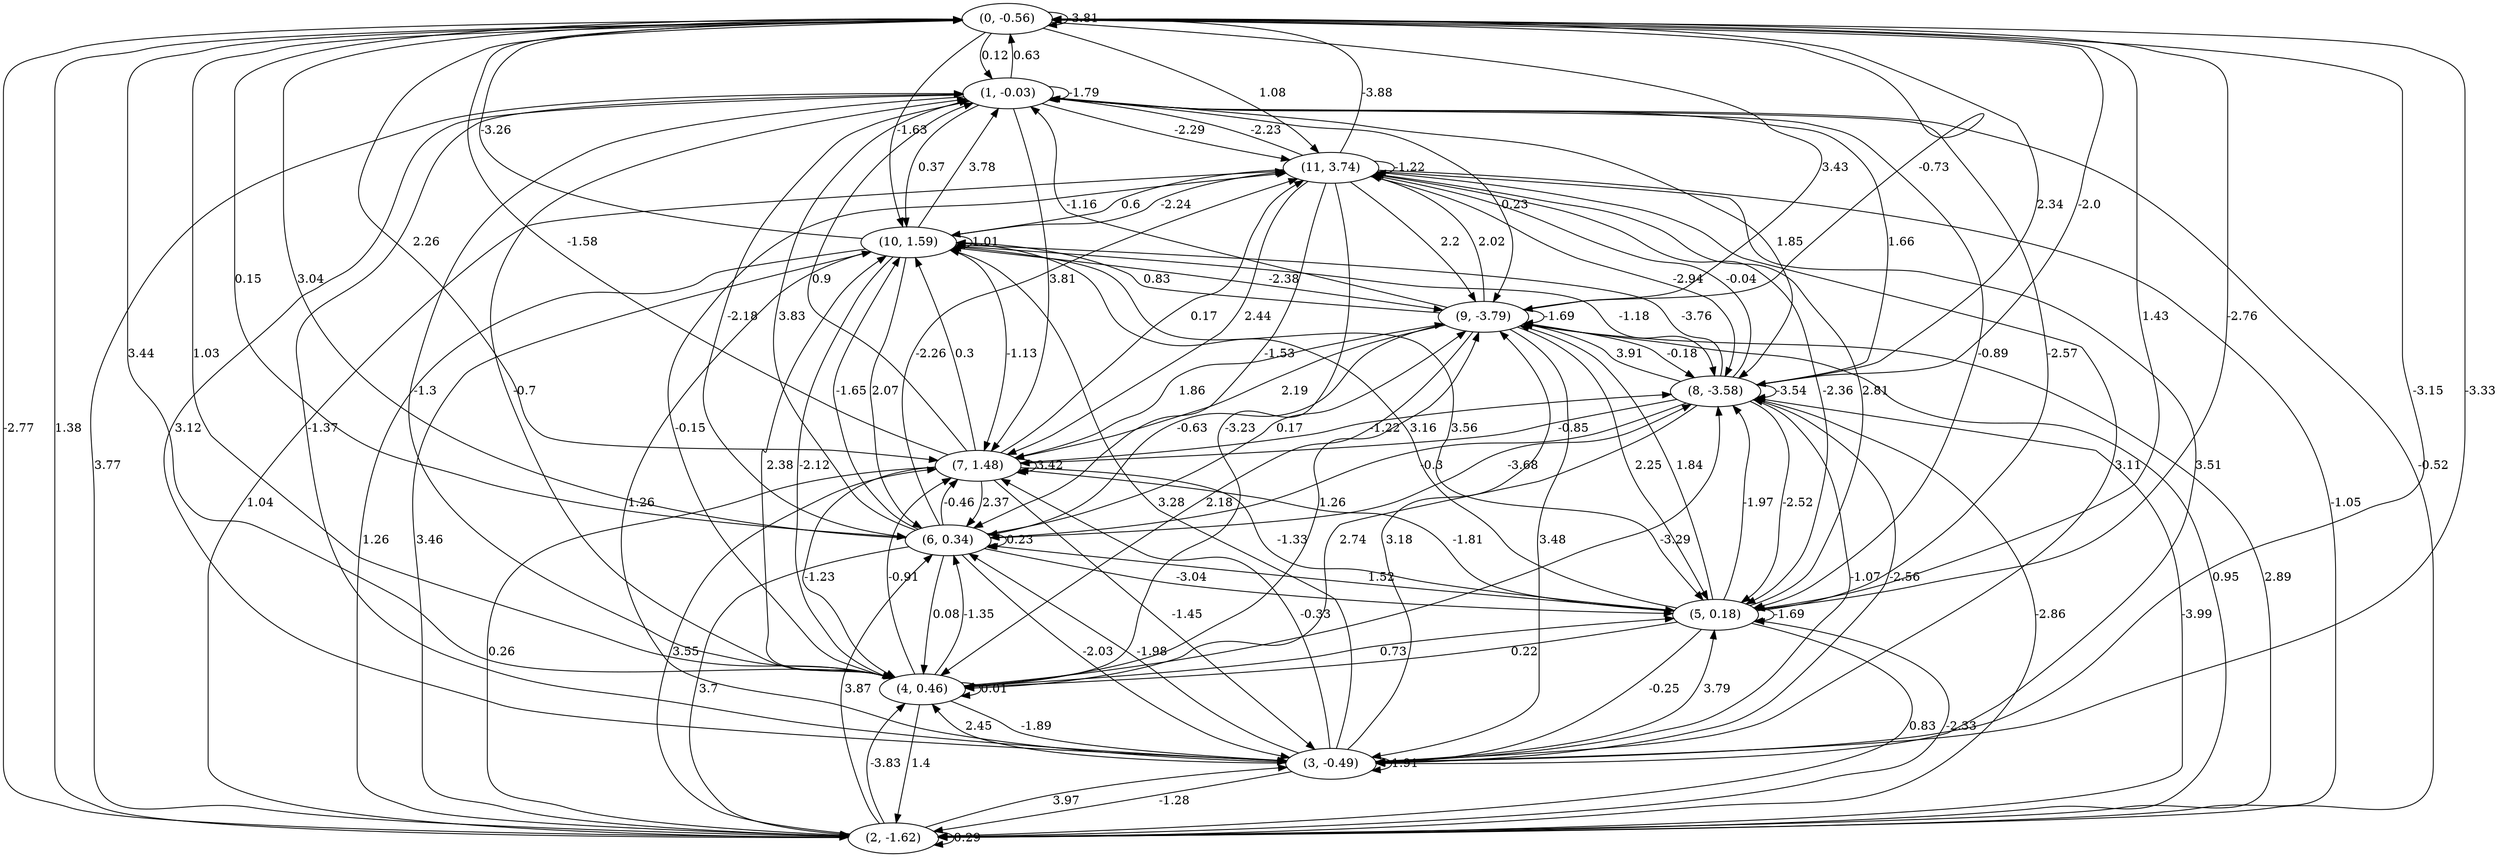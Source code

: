 digraph {
    0 [ label = "(0, -0.56)" ]
    1 [ label = "(1, -0.03)" ]
    2 [ label = "(2, -1.62)" ]
    3 [ label = "(3, -0.49)" ]
    4 [ label = "(4, 0.46)" ]
    5 [ label = "(5, 0.18)" ]
    6 [ label = "(6, 0.34)" ]
    7 [ label = "(7, 1.48)" ]
    8 [ label = "(8, -3.58)" ]
    9 [ label = "(9, -3.79)" ]
    10 [ label = "(10, 1.59)" ]
    11 [ label = "(11, 3.74)" ]
    0 -> 0 [ label = "-3.81" ]
    1 -> 1 [ label = "-1.79" ]
    2 -> 2 [ label = "0.29" ]
    3 -> 3 [ label = "1.91" ]
    4 -> 4 [ label = "0.01" ]
    5 -> 5 [ label = "-1.69" ]
    6 -> 6 [ label = "0.23" ]
    7 -> 7 [ label = "3.42" ]
    8 -> 8 [ label = "-3.54" ]
    9 -> 9 [ label = "-1.69" ]
    10 -> 10 [ label = "1.01" ]
    11 -> 11 [ label = "-1.22" ]
    1 -> 0 [ label = "0.63" ]
    2 -> 0 [ label = "1.38" ]
    3 -> 0 [ label = "-3.33" ]
    4 -> 0 [ label = "1.03" ]
    5 -> 0 [ label = "-2.76" ]
    6 -> 0 [ label = "3.04" ]
    7 -> 0 [ label = "-1.58" ]
    8 -> 0 [ label = "-2.0" ]
    9 -> 0 [ label = "-0.73" ]
    10 -> 0 [ label = "-3.26" ]
    11 -> 0 [ label = "-3.88" ]
    0 -> 1 [ label = "0.12" ]
    2 -> 1 [ label = "3.77" ]
    3 -> 1 [ label = "-1.37" ]
    4 -> 1 [ label = "-0.7" ]
    5 -> 1 [ label = "-2.57" ]
    6 -> 1 [ label = "3.83" ]
    7 -> 1 [ label = "0.9" ]
    8 -> 1 [ label = "1.66" ]
    9 -> 1 [ label = "-1.16" ]
    10 -> 1 [ label = "3.78" ]
    11 -> 1 [ label = "-2.23" ]
    0 -> 2 [ label = "-2.77" ]
    1 -> 2 [ label = "-0.52" ]
    3 -> 2 [ label = "-1.28" ]
    4 -> 2 [ label = "1.4" ]
    5 -> 2 [ label = "0.83" ]
    6 -> 2 [ label = "3.7" ]
    7 -> 2 [ label = "0.26" ]
    8 -> 2 [ label = "-2.86" ]
    9 -> 2 [ label = "0.95" ]
    10 -> 2 [ label = "1.26" ]
    11 -> 2 [ label = "-1.05" ]
    0 -> 3 [ label = "-3.15" ]
    1 -> 3 [ label = "3.12" ]
    2 -> 3 [ label = "3.97" ]
    4 -> 3 [ label = "-1.89" ]
    5 -> 3 [ label = "-0.25" ]
    6 -> 3 [ label = "-2.03" ]
    7 -> 3 [ label = "-1.45" ]
    8 -> 3 [ label = "-1.07" ]
    9 -> 3 [ label = "3.48" ]
    10 -> 3 [ label = "1.26" ]
    11 -> 3 [ label = "3.51" ]
    0 -> 4 [ label = "3.44" ]
    1 -> 4 [ label = "-1.3" ]
    2 -> 4 [ label = "-3.83" ]
    3 -> 4 [ label = "2.45" ]
    5 -> 4 [ label = "0.22" ]
    6 -> 4 [ label = "0.08" ]
    7 -> 4 [ label = "-1.23" ]
    8 -> 4 [ label = "2.74" ]
    9 -> 4 [ label = "2.18" ]
    10 -> 4 [ label = "-2.12" ]
    11 -> 4 [ label = "-3.23" ]
    0 -> 5 [ label = "1.43" ]
    1 -> 5 [ label = "-0.89" ]
    2 -> 5 [ label = "-2.33" ]
    3 -> 5 [ label = "3.79" ]
    4 -> 5 [ label = "0.73" ]
    6 -> 5 [ label = "-3.04" ]
    7 -> 5 [ label = "-1.33" ]
    8 -> 5 [ label = "-2.52" ]
    9 -> 5 [ label = "2.25" ]
    10 -> 5 [ label = "3.56" ]
    11 -> 5 [ label = "-2.36" ]
    0 -> 6 [ label = "0.15" ]
    1 -> 6 [ label = "-2.18" ]
    2 -> 6 [ label = "3.87" ]
    3 -> 6 [ label = "-1.98" ]
    4 -> 6 [ label = "-1.35" ]
    5 -> 6 [ label = "1.52" ]
    7 -> 6 [ label = "2.37" ]
    8 -> 6 [ label = "-0.3" ]
    9 -> 6 [ label = "-0.63" ]
    10 -> 6 [ label = "2.07" ]
    11 -> 6 [ label = "-1.53" ]
    0 -> 7 [ label = "2.26" ]
    1 -> 7 [ label = "3.81" ]
    2 -> 7 [ label = "3.55" ]
    3 -> 7 [ label = "-0.33" ]
    4 -> 7 [ label = "-0.91" ]
    5 -> 7 [ label = "-1.81" ]
    6 -> 7 [ label = "-0.46" ]
    8 -> 7 [ label = "-0.85" ]
    9 -> 7 [ label = "2.19" ]
    10 -> 7 [ label = "-1.13" ]
    11 -> 7 [ label = "2.44" ]
    0 -> 8 [ label = "2.34" ]
    1 -> 8 [ label = "1.85" ]
    2 -> 8 [ label = "-3.99" ]
    3 -> 8 [ label = "-2.56" ]
    4 -> 8 [ label = "-3.29" ]
    5 -> 8 [ label = "-1.97" ]
    6 -> 8 [ label = "-3.68" ]
    7 -> 8 [ label = "-1.22" ]
    9 -> 8 [ label = "-0.18" ]
    10 -> 8 [ label = "-1.18" ]
    11 -> 8 [ label = "-2.94" ]
    0 -> 9 [ label = "3.43" ]
    1 -> 9 [ label = "0.23" ]
    2 -> 9 [ label = "2.89" ]
    3 -> 9 [ label = "3.18" ]
    4 -> 9 [ label = "1.26" ]
    5 -> 9 [ label = "1.84" ]
    6 -> 9 [ label = "0.17" ]
    7 -> 9 [ label = "1.86" ]
    8 -> 9 [ label = "3.91" ]
    10 -> 9 [ label = "-2.38" ]
    11 -> 9 [ label = "2.2" ]
    0 -> 10 [ label = "-1.63" ]
    1 -> 10 [ label = "0.37" ]
    2 -> 10 [ label = "3.46" ]
    3 -> 10 [ label = "3.28" ]
    4 -> 10 [ label = "2.38" ]
    5 -> 10 [ label = "3.16" ]
    6 -> 10 [ label = "-1.65" ]
    7 -> 10 [ label = "0.3" ]
    8 -> 10 [ label = "-3.76" ]
    9 -> 10 [ label = "0.83" ]
    11 -> 10 [ label = "0.6" ]
    0 -> 11 [ label = "1.08" ]
    1 -> 11 [ label = "-2.29" ]
    2 -> 11 [ label = "1.04" ]
    3 -> 11 [ label = "3.11" ]
    4 -> 11 [ label = "-0.15" ]
    5 -> 11 [ label = "2.81" ]
    6 -> 11 [ label = "-2.26" ]
    7 -> 11 [ label = "0.17" ]
    8 -> 11 [ label = "-0.04" ]
    9 -> 11 [ label = "2.02" ]
    10 -> 11 [ label = "-2.24" ]
}

